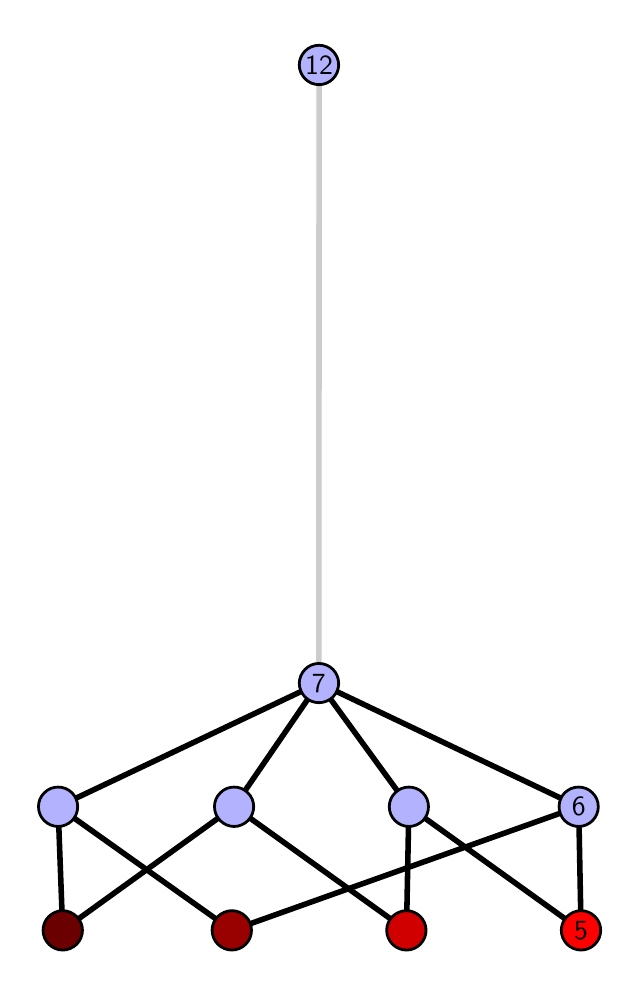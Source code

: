 \begingroup%
\makeatletter%
\begin{pgfpicture}%
\pgfpathrectangle{\pgfpointorigin}{\pgfqpoint{2.919in}{4.7in}}%
\pgfusepath{use as bounding box, clip}%
\begin{pgfscope}%
\pgfsetbuttcap%
\pgfsetmiterjoin%
\definecolor{currentfill}{rgb}{1.0,1.0,1.0}%
\pgfsetfillcolor{currentfill}%
\pgfsetlinewidth{0.0pt}%
\definecolor{currentstroke}{rgb}{1.0,1.0,1.0}%
\pgfsetstrokecolor{currentstroke}%
\pgfsetdash{}{0pt}%
\pgfpathmoveto{\pgfqpoint{0.0in}{0.0in}}%
\pgfpathlineto{\pgfqpoint{2.919in}{0.0in}}%
\pgfpathlineto{\pgfqpoint{2.919in}{4.7in}}%
\pgfpathlineto{\pgfqpoint{0.0in}{4.7in}}%
\pgfpathlineto{\pgfqpoint{0.0in}{0.0in}}%
\pgfpathclose%
\pgfusepath{fill}%
\end{pgfscope}%
\begin{pgfscope}%
\pgfsetbuttcap%
\pgfsetmiterjoin%
\definecolor{currentfill}{rgb}{1.0,1.0,1.0}%
\pgfsetfillcolor{currentfill}%
\pgfsetlinewidth{0.0pt}%
\definecolor{currentstroke}{rgb}{0.0,0.0,0.0}%
\pgfsetstrokecolor{currentstroke}%
\pgfsetstrokeopacity{0.0}%
\pgfsetdash{}{0pt}%
\pgfpathmoveto{\pgfqpoint{0.1in}{0.1in}}%
\pgfpathlineto{\pgfqpoint{2.819in}{0.1in}}%
\pgfpathlineto{\pgfqpoint{2.819in}{4.6in}}%
\pgfpathlineto{\pgfqpoint{0.1in}{4.6in}}%
\pgfpathlineto{\pgfqpoint{0.1in}{0.1in}}%
\pgfpathclose%
\pgfusepath{fill}%
\end{pgfscope}%
\begin{pgfscope}%
\pgfpathrectangle{\pgfqpoint{0.1in}{0.1in}}{\pgfqpoint{2.719in}{4.5in}}%
\pgfusepath{clip}%
\pgfsetrectcap%
\pgfsetroundjoin%
\pgfsetlinewidth{2.007pt}%
\definecolor{currentstroke}{rgb}{0.0,0.0,0.0}%
\pgfsetstrokecolor{currentstroke}%
\pgfsetdash{}{0pt}%
\pgfpathmoveto{\pgfqpoint{2.767in}{0.187in}}%
\pgfpathlineto{\pgfqpoint{1.906in}{0.805in}}%
\pgfusepath{stroke}%
\end{pgfscope}%
\begin{pgfscope}%
\pgfpathrectangle{\pgfqpoint{0.1in}{0.1in}}{\pgfqpoint{2.719in}{4.5in}}%
\pgfusepath{clip}%
\pgfsetrectcap%
\pgfsetroundjoin%
\pgfsetlinewidth{2.007pt}%
\definecolor{currentstroke}{rgb}{0.0,0.0,0.0}%
\pgfsetstrokecolor{currentstroke}%
\pgfsetdash{}{0pt}%
\pgfpathmoveto{\pgfqpoint{2.767in}{0.187in}}%
\pgfpathlineto{\pgfqpoint{2.755in}{0.805in}}%
\pgfusepath{stroke}%
\end{pgfscope}%
\begin{pgfscope}%
\pgfpathrectangle{\pgfqpoint{0.1in}{0.1in}}{\pgfqpoint{2.719in}{4.5in}}%
\pgfusepath{clip}%
\pgfsetrectcap%
\pgfsetroundjoin%
\pgfsetlinewidth{2.007pt}%
\definecolor{currentstroke}{rgb}{0.0,0.0,0.0}%
\pgfsetstrokecolor{currentstroke}%
\pgfsetdash{}{0pt}%
\pgfpathmoveto{\pgfqpoint{1.894in}{0.187in}}%
\pgfpathlineto{\pgfqpoint{1.906in}{0.805in}}%
\pgfusepath{stroke}%
\end{pgfscope}%
\begin{pgfscope}%
\pgfpathrectangle{\pgfqpoint{0.1in}{0.1in}}{\pgfqpoint{2.719in}{4.5in}}%
\pgfusepath{clip}%
\pgfsetrectcap%
\pgfsetroundjoin%
\pgfsetlinewidth{2.007pt}%
\definecolor{currentstroke}{rgb}{0.0,0.0,0.0}%
\pgfsetstrokecolor{currentstroke}%
\pgfsetdash{}{0pt}%
\pgfpathmoveto{\pgfqpoint{1.894in}{0.187in}}%
\pgfpathlineto{\pgfqpoint{1.032in}{0.805in}}%
\pgfusepath{stroke}%
\end{pgfscope}%
\begin{pgfscope}%
\pgfpathrectangle{\pgfqpoint{0.1in}{0.1in}}{\pgfqpoint{2.719in}{4.5in}}%
\pgfusepath{clip}%
\pgfsetrectcap%
\pgfsetroundjoin%
\pgfsetlinewidth{2.007pt}%
\definecolor{currentstroke}{rgb}{0.0,0.0,0.0}%
\pgfsetstrokecolor{currentstroke}%
\pgfsetdash{}{0pt}%
\pgfpathmoveto{\pgfqpoint{1.021in}{0.187in}}%
\pgfpathlineto{\pgfqpoint{2.755in}{0.805in}}%
\pgfusepath{stroke}%
\end{pgfscope}%
\begin{pgfscope}%
\pgfpathrectangle{\pgfqpoint{0.1in}{0.1in}}{\pgfqpoint{2.719in}{4.5in}}%
\pgfusepath{clip}%
\pgfsetrectcap%
\pgfsetroundjoin%
\pgfsetlinewidth{2.007pt}%
\definecolor{currentstroke}{rgb}{0.0,0.0,0.0}%
\pgfsetstrokecolor{currentstroke}%
\pgfsetdash{}{0pt}%
\pgfpathmoveto{\pgfqpoint{1.021in}{0.187in}}%
\pgfpathlineto{\pgfqpoint{0.152in}{0.805in}}%
\pgfusepath{stroke}%
\end{pgfscope}%
\begin{pgfscope}%
\pgfpathrectangle{\pgfqpoint{0.1in}{0.1in}}{\pgfqpoint{2.719in}{4.5in}}%
\pgfusepath{clip}%
\pgfsetrectcap%
\pgfsetroundjoin%
\pgfsetlinewidth{2.007pt}%
\definecolor{currentstroke}{rgb}{0.0,0.0,0.0}%
\pgfsetstrokecolor{currentstroke}%
\pgfsetdash{}{0pt}%
\pgfpathmoveto{\pgfqpoint{0.175in}{0.187in}}%
\pgfpathlineto{\pgfqpoint{1.032in}{0.805in}}%
\pgfusepath{stroke}%
\end{pgfscope}%
\begin{pgfscope}%
\pgfpathrectangle{\pgfqpoint{0.1in}{0.1in}}{\pgfqpoint{2.719in}{4.5in}}%
\pgfusepath{clip}%
\pgfsetrectcap%
\pgfsetroundjoin%
\pgfsetlinewidth{2.007pt}%
\definecolor{currentstroke}{rgb}{0.0,0.0,0.0}%
\pgfsetstrokecolor{currentstroke}%
\pgfsetdash{}{0pt}%
\pgfpathmoveto{\pgfqpoint{0.175in}{0.187in}}%
\pgfpathlineto{\pgfqpoint{0.152in}{0.805in}}%
\pgfusepath{stroke}%
\end{pgfscope}%
\begin{pgfscope}%
\pgfpathrectangle{\pgfqpoint{0.1in}{0.1in}}{\pgfqpoint{2.719in}{4.5in}}%
\pgfusepath{clip}%
\pgfsetrectcap%
\pgfsetroundjoin%
\pgfsetlinewidth{2.007pt}%
\definecolor{currentstroke}{rgb}{0.0,0.0,0.0}%
\pgfsetstrokecolor{currentstroke}%
\pgfsetdash{}{0pt}%
\pgfpathmoveto{\pgfqpoint{1.906in}{0.805in}}%
\pgfpathlineto{\pgfqpoint{1.456in}{1.423in}}%
\pgfusepath{stroke}%
\end{pgfscope}%
\begin{pgfscope}%
\pgfpathrectangle{\pgfqpoint{0.1in}{0.1in}}{\pgfqpoint{2.719in}{4.5in}}%
\pgfusepath{clip}%
\pgfsetrectcap%
\pgfsetroundjoin%
\pgfsetlinewidth{2.007pt}%
\definecolor{currentstroke}{rgb}{0.0,0.0,0.0}%
\pgfsetstrokecolor{currentstroke}%
\pgfsetdash{}{0pt}%
\pgfpathmoveto{\pgfqpoint{2.755in}{0.805in}}%
\pgfpathlineto{\pgfqpoint{1.456in}{1.423in}}%
\pgfusepath{stroke}%
\end{pgfscope}%
\begin{pgfscope}%
\pgfpathrectangle{\pgfqpoint{0.1in}{0.1in}}{\pgfqpoint{2.719in}{4.5in}}%
\pgfusepath{clip}%
\pgfsetrectcap%
\pgfsetroundjoin%
\pgfsetlinewidth{2.007pt}%
\definecolor{currentstroke}{rgb}{0.0,0.0,0.0}%
\pgfsetstrokecolor{currentstroke}%
\pgfsetdash{}{0pt}%
\pgfpathmoveto{\pgfqpoint{1.456in}{1.423in}}%
\pgfpathlineto{\pgfqpoint{1.032in}{0.805in}}%
\pgfusepath{stroke}%
\end{pgfscope}%
\begin{pgfscope}%
\pgfpathrectangle{\pgfqpoint{0.1in}{0.1in}}{\pgfqpoint{2.719in}{4.5in}}%
\pgfusepath{clip}%
\pgfsetrectcap%
\pgfsetroundjoin%
\pgfsetlinewidth{2.007pt}%
\definecolor{currentstroke}{rgb}{0.0,0.0,0.0}%
\pgfsetstrokecolor{currentstroke}%
\pgfsetdash{}{0pt}%
\pgfpathmoveto{\pgfqpoint{1.456in}{1.423in}}%
\pgfpathlineto{\pgfqpoint{0.152in}{0.805in}}%
\pgfusepath{stroke}%
\end{pgfscope}%
\begin{pgfscope}%
\pgfpathrectangle{\pgfqpoint{0.1in}{0.1in}}{\pgfqpoint{2.719in}{4.5in}}%
\pgfusepath{clip}%
\pgfsetrectcap%
\pgfsetroundjoin%
\pgfsetlinewidth{2.007pt}%
\definecolor{currentstroke}{rgb}{0.8,0.8,0.8}%
\pgfsetstrokecolor{currentstroke}%
\pgfsetdash{}{0pt}%
\pgfpathmoveto{\pgfqpoint{1.456in}{1.423in}}%
\pgfpathlineto{\pgfqpoint{1.457in}{4.513in}}%
\pgfusepath{stroke}%
\end{pgfscope}%
\begin{pgfscope}%
\pgfsetbuttcap%
\pgfsetroundjoin%
\definecolor{currentfill}{rgb}{0.7,0.7,1.0}%
\pgfsetfillcolor{currentfill}%
\pgfsetlinewidth{1.004pt}%
\definecolor{currentstroke}{rgb}{0.0,0.0,0.0}%
\pgfsetstrokecolor{currentstroke}%
\pgfsetdash{}{0pt}%
\pgfpathmoveto{\pgfqpoint{0.152in}{0.706in}}%
\pgfpathcurveto{\pgfqpoint{0.178in}{0.706in}}{\pgfqpoint{0.203in}{0.717in}}{\pgfqpoint{0.222in}{0.735in}}%
\pgfpathcurveto{\pgfqpoint{0.24in}{0.754in}}{\pgfqpoint{0.25in}{0.779in}}{\pgfqpoint{0.25in}{0.805in}}%
\pgfpathcurveto{\pgfqpoint{0.25in}{0.831in}}{\pgfqpoint{0.24in}{0.856in}}{\pgfqpoint{0.222in}{0.874in}}%
\pgfpathcurveto{\pgfqpoint{0.203in}{0.893in}}{\pgfqpoint{0.178in}{0.903in}}{\pgfqpoint{0.152in}{0.903in}}%
\pgfpathcurveto{\pgfqpoint{0.126in}{0.903in}}{\pgfqpoint{0.101in}{0.893in}}{\pgfqpoint{0.083in}{0.874in}}%
\pgfpathcurveto{\pgfqpoint{0.064in}{0.856in}}{\pgfqpoint{0.054in}{0.831in}}{\pgfqpoint{0.054in}{0.805in}}%
\pgfpathcurveto{\pgfqpoint{0.054in}{0.779in}}{\pgfqpoint{0.064in}{0.754in}}{\pgfqpoint{0.083in}{0.735in}}%
\pgfpathcurveto{\pgfqpoint{0.101in}{0.717in}}{\pgfqpoint{0.126in}{0.706in}}{\pgfqpoint{0.152in}{0.706in}}%
\pgfpathlineto{\pgfqpoint{0.152in}{0.706in}}%
\pgfpathclose%
\pgfusepath{stroke,fill}%
\end{pgfscope}%
\begin{pgfscope}%
\pgfsetbuttcap%
\pgfsetroundjoin%
\definecolor{currentfill}{rgb}{0.7,0.7,1.0}%
\pgfsetfillcolor{currentfill}%
\pgfsetlinewidth{1.004pt}%
\definecolor{currentstroke}{rgb}{0.0,0.0,0.0}%
\pgfsetstrokecolor{currentstroke}%
\pgfsetdash{}{0pt}%
\pgfpathmoveto{\pgfqpoint{1.032in}{0.706in}}%
\pgfpathcurveto{\pgfqpoint{1.058in}{0.706in}}{\pgfqpoint{1.083in}{0.717in}}{\pgfqpoint{1.101in}{0.735in}}%
\pgfpathcurveto{\pgfqpoint{1.12in}{0.754in}}{\pgfqpoint{1.13in}{0.779in}}{\pgfqpoint{1.13in}{0.805in}}%
\pgfpathcurveto{\pgfqpoint{1.13in}{0.831in}}{\pgfqpoint{1.12in}{0.856in}}{\pgfqpoint{1.101in}{0.874in}}%
\pgfpathcurveto{\pgfqpoint{1.083in}{0.893in}}{\pgfqpoint{1.058in}{0.903in}}{\pgfqpoint{1.032in}{0.903in}}%
\pgfpathcurveto{\pgfqpoint{1.006in}{0.903in}}{\pgfqpoint{0.981in}{0.893in}}{\pgfqpoint{0.963in}{0.874in}}%
\pgfpathcurveto{\pgfqpoint{0.944in}{0.856in}}{\pgfqpoint{0.934in}{0.831in}}{\pgfqpoint{0.934in}{0.805in}}%
\pgfpathcurveto{\pgfqpoint{0.934in}{0.779in}}{\pgfqpoint{0.944in}{0.754in}}{\pgfqpoint{0.963in}{0.735in}}%
\pgfpathcurveto{\pgfqpoint{0.981in}{0.717in}}{\pgfqpoint{1.006in}{0.706in}}{\pgfqpoint{1.032in}{0.706in}}%
\pgfpathlineto{\pgfqpoint{1.032in}{0.706in}}%
\pgfpathclose%
\pgfusepath{stroke,fill}%
\end{pgfscope}%
\begin{pgfscope}%
\pgfsetbuttcap%
\pgfsetroundjoin%
\definecolor{currentfill}{rgb}{0.7,0.7,1.0}%
\pgfsetfillcolor{currentfill}%
\pgfsetlinewidth{1.004pt}%
\definecolor{currentstroke}{rgb}{0.0,0.0,0.0}%
\pgfsetstrokecolor{currentstroke}%
\pgfsetdash{}{0pt}%
\pgfpathmoveto{\pgfqpoint{1.906in}{0.706in}}%
\pgfpathcurveto{\pgfqpoint{1.932in}{0.706in}}{\pgfqpoint{1.957in}{0.717in}}{\pgfqpoint{1.976in}{0.735in}}%
\pgfpathcurveto{\pgfqpoint{1.994in}{0.754in}}{\pgfqpoint{2.004in}{0.779in}}{\pgfqpoint{2.004in}{0.805in}}%
\pgfpathcurveto{\pgfqpoint{2.004in}{0.831in}}{\pgfqpoint{1.994in}{0.856in}}{\pgfqpoint{1.976in}{0.874in}}%
\pgfpathcurveto{\pgfqpoint{1.957in}{0.893in}}{\pgfqpoint{1.932in}{0.903in}}{\pgfqpoint{1.906in}{0.903in}}%
\pgfpathcurveto{\pgfqpoint{1.88in}{0.903in}}{\pgfqpoint{1.855in}{0.893in}}{\pgfqpoint{1.837in}{0.874in}}%
\pgfpathcurveto{\pgfqpoint{1.818in}{0.856in}}{\pgfqpoint{1.808in}{0.831in}}{\pgfqpoint{1.808in}{0.805in}}%
\pgfpathcurveto{\pgfqpoint{1.808in}{0.779in}}{\pgfqpoint{1.818in}{0.754in}}{\pgfqpoint{1.837in}{0.735in}}%
\pgfpathcurveto{\pgfqpoint{1.855in}{0.717in}}{\pgfqpoint{1.88in}{0.706in}}{\pgfqpoint{1.906in}{0.706in}}%
\pgfpathlineto{\pgfqpoint{1.906in}{0.706in}}%
\pgfpathclose%
\pgfusepath{stroke,fill}%
\end{pgfscope}%
\begin{pgfscope}%
\pgfsetbuttcap%
\pgfsetroundjoin%
\definecolor{currentfill}{rgb}{0.7,0.7,1.0}%
\pgfsetfillcolor{currentfill}%
\pgfsetlinewidth{1.004pt}%
\definecolor{currentstroke}{rgb}{0.0,0.0,0.0}%
\pgfsetstrokecolor{currentstroke}%
\pgfsetdash{}{0pt}%
\pgfpathmoveto{\pgfqpoint{2.755in}{0.706in}}%
\pgfpathcurveto{\pgfqpoint{2.781in}{0.706in}}{\pgfqpoint{2.806in}{0.717in}}{\pgfqpoint{2.824in}{0.735in}}%
\pgfpathcurveto{\pgfqpoint{2.843in}{0.754in}}{\pgfqpoint{2.853in}{0.779in}}{\pgfqpoint{2.853in}{0.805in}}%
\pgfpathcurveto{\pgfqpoint{2.853in}{0.831in}}{\pgfqpoint{2.843in}{0.856in}}{\pgfqpoint{2.824in}{0.874in}}%
\pgfpathcurveto{\pgfqpoint{2.806in}{0.893in}}{\pgfqpoint{2.781in}{0.903in}}{\pgfqpoint{2.755in}{0.903in}}%
\pgfpathcurveto{\pgfqpoint{2.729in}{0.903in}}{\pgfqpoint{2.704in}{0.893in}}{\pgfqpoint{2.685in}{0.874in}}%
\pgfpathcurveto{\pgfqpoint{2.667in}{0.856in}}{\pgfqpoint{2.657in}{0.831in}}{\pgfqpoint{2.657in}{0.805in}}%
\pgfpathcurveto{\pgfqpoint{2.657in}{0.779in}}{\pgfqpoint{2.667in}{0.754in}}{\pgfqpoint{2.685in}{0.735in}}%
\pgfpathcurveto{\pgfqpoint{2.704in}{0.717in}}{\pgfqpoint{2.729in}{0.706in}}{\pgfqpoint{2.755in}{0.706in}}%
\pgfpathlineto{\pgfqpoint{2.755in}{0.706in}}%
\pgfpathclose%
\pgfusepath{stroke,fill}%
\end{pgfscope}%
\begin{pgfscope}%
\pgfsetbuttcap%
\pgfsetroundjoin%
\definecolor{currentfill}{rgb}{0.7,0.7,1.0}%
\pgfsetfillcolor{currentfill}%
\pgfsetlinewidth{1.004pt}%
\definecolor{currentstroke}{rgb}{0.0,0.0,0.0}%
\pgfsetstrokecolor{currentstroke}%
\pgfsetdash{}{0pt}%
\pgfpathmoveto{\pgfqpoint{1.456in}{1.325in}}%
\pgfpathcurveto{\pgfqpoint{1.482in}{1.325in}}{\pgfqpoint{1.507in}{1.335in}}{\pgfqpoint{1.526in}{1.353in}}%
\pgfpathcurveto{\pgfqpoint{1.544in}{1.372in}}{\pgfqpoint{1.555in}{1.397in}}{\pgfqpoint{1.555in}{1.423in}}%
\pgfpathcurveto{\pgfqpoint{1.555in}{1.449in}}{\pgfqpoint{1.544in}{1.474in}}{\pgfqpoint{1.526in}{1.492in}}%
\pgfpathcurveto{\pgfqpoint{1.507in}{1.511in}}{\pgfqpoint{1.482in}{1.521in}}{\pgfqpoint{1.456in}{1.521in}}%
\pgfpathcurveto{\pgfqpoint{1.43in}{1.521in}}{\pgfqpoint{1.405in}{1.511in}}{\pgfqpoint{1.387in}{1.492in}}%
\pgfpathcurveto{\pgfqpoint{1.369in}{1.474in}}{\pgfqpoint{1.358in}{1.449in}}{\pgfqpoint{1.358in}{1.423in}}%
\pgfpathcurveto{\pgfqpoint{1.358in}{1.397in}}{\pgfqpoint{1.369in}{1.372in}}{\pgfqpoint{1.387in}{1.353in}}%
\pgfpathcurveto{\pgfqpoint{1.405in}{1.335in}}{\pgfqpoint{1.43in}{1.325in}}{\pgfqpoint{1.456in}{1.325in}}%
\pgfpathlineto{\pgfqpoint{1.456in}{1.325in}}%
\pgfpathclose%
\pgfusepath{stroke,fill}%
\end{pgfscope}%
\begin{pgfscope}%
\pgfsetbuttcap%
\pgfsetroundjoin%
\definecolor{currentfill}{rgb}{0.7,0.7,1.0}%
\pgfsetfillcolor{currentfill}%
\pgfsetlinewidth{1.004pt}%
\definecolor{currentstroke}{rgb}{0.0,0.0,0.0}%
\pgfsetstrokecolor{currentstroke}%
\pgfsetdash{}{0pt}%
\pgfpathmoveto{\pgfqpoint{1.457in}{4.415in}}%
\pgfpathcurveto{\pgfqpoint{1.483in}{4.415in}}{\pgfqpoint{1.508in}{4.426in}}{\pgfqpoint{1.526in}{4.444in}}%
\pgfpathcurveto{\pgfqpoint{1.544in}{4.462in}}{\pgfqpoint{1.555in}{4.487in}}{\pgfqpoint{1.555in}{4.513in}}%
\pgfpathcurveto{\pgfqpoint{1.555in}{4.54in}}{\pgfqpoint{1.544in}{4.564in}}{\pgfqpoint{1.526in}{4.583in}}%
\pgfpathcurveto{\pgfqpoint{1.508in}{4.601in}}{\pgfqpoint{1.483in}{4.612in}}{\pgfqpoint{1.457in}{4.612in}}%
\pgfpathcurveto{\pgfqpoint{1.43in}{4.612in}}{\pgfqpoint{1.405in}{4.601in}}{\pgfqpoint{1.387in}{4.583in}}%
\pgfpathcurveto{\pgfqpoint{1.369in}{4.564in}}{\pgfqpoint{1.358in}{4.54in}}{\pgfqpoint{1.358in}{4.513in}}%
\pgfpathcurveto{\pgfqpoint{1.358in}{4.487in}}{\pgfqpoint{1.369in}{4.462in}}{\pgfqpoint{1.387in}{4.444in}}%
\pgfpathcurveto{\pgfqpoint{1.405in}{4.426in}}{\pgfqpoint{1.43in}{4.415in}}{\pgfqpoint{1.457in}{4.415in}}%
\pgfpathlineto{\pgfqpoint{1.457in}{4.415in}}%
\pgfpathclose%
\pgfusepath{stroke,fill}%
\end{pgfscope}%
\begin{pgfscope}%
\pgfsetbuttcap%
\pgfsetroundjoin%
\definecolor{currentfill}{rgb}{0.418,0.0,0.0}%
\pgfsetfillcolor{currentfill}%
\pgfsetlinewidth{1.004pt}%
\definecolor{currentstroke}{rgb}{0.0,0.0,0.0}%
\pgfsetstrokecolor{currentstroke}%
\pgfsetdash{}{0pt}%
\pgfpathmoveto{\pgfqpoint{0.175in}{0.088in}}%
\pgfpathcurveto{\pgfqpoint{0.201in}{0.088in}}{\pgfqpoint{0.226in}{0.099in}}{\pgfqpoint{0.245in}{0.117in}}%
\pgfpathcurveto{\pgfqpoint{0.263in}{0.136in}}{\pgfqpoint{0.274in}{0.16in}}{\pgfqpoint{0.274in}{0.187in}}%
\pgfpathcurveto{\pgfqpoint{0.274in}{0.213in}}{\pgfqpoint{0.263in}{0.238in}}{\pgfqpoint{0.245in}{0.256in}}%
\pgfpathcurveto{\pgfqpoint{0.226in}{0.274in}}{\pgfqpoint{0.201in}{0.285in}}{\pgfqpoint{0.175in}{0.285in}}%
\pgfpathcurveto{\pgfqpoint{0.149in}{0.285in}}{\pgfqpoint{0.124in}{0.274in}}{\pgfqpoint{0.106in}{0.256in}}%
\pgfpathcurveto{\pgfqpoint{0.087in}{0.238in}}{\pgfqpoint{0.077in}{0.213in}}{\pgfqpoint{0.077in}{0.187in}}%
\pgfpathcurveto{\pgfqpoint{0.077in}{0.16in}}{\pgfqpoint{0.087in}{0.136in}}{\pgfqpoint{0.106in}{0.117in}}%
\pgfpathcurveto{\pgfqpoint{0.124in}{0.099in}}{\pgfqpoint{0.149in}{0.088in}}{\pgfqpoint{0.175in}{0.088in}}%
\pgfpathlineto{\pgfqpoint{0.175in}{0.088in}}%
\pgfpathclose%
\pgfusepath{stroke,fill}%
\end{pgfscope}%
\begin{pgfscope}%
\pgfsetbuttcap%
\pgfsetroundjoin%
\definecolor{currentfill}{rgb}{0.6,0.0,0.0}%
\pgfsetfillcolor{currentfill}%
\pgfsetlinewidth{1.004pt}%
\definecolor{currentstroke}{rgb}{0.0,0.0,0.0}%
\pgfsetstrokecolor{currentstroke}%
\pgfsetdash{}{0pt}%
\pgfpathmoveto{\pgfqpoint{1.021in}{0.088in}}%
\pgfpathcurveto{\pgfqpoint{1.047in}{0.088in}}{\pgfqpoint{1.072in}{0.099in}}{\pgfqpoint{1.09in}{0.117in}}%
\pgfpathcurveto{\pgfqpoint{1.109in}{0.136in}}{\pgfqpoint{1.119in}{0.16in}}{\pgfqpoint{1.119in}{0.187in}}%
\pgfpathcurveto{\pgfqpoint{1.119in}{0.213in}}{\pgfqpoint{1.109in}{0.238in}}{\pgfqpoint{1.09in}{0.256in}}%
\pgfpathcurveto{\pgfqpoint{1.072in}{0.274in}}{\pgfqpoint{1.047in}{0.285in}}{\pgfqpoint{1.021in}{0.285in}}%
\pgfpathcurveto{\pgfqpoint{0.995in}{0.285in}}{\pgfqpoint{0.97in}{0.274in}}{\pgfqpoint{0.951in}{0.256in}}%
\pgfpathcurveto{\pgfqpoint{0.933in}{0.238in}}{\pgfqpoint{0.922in}{0.213in}}{\pgfqpoint{0.922in}{0.187in}}%
\pgfpathcurveto{\pgfqpoint{0.922in}{0.16in}}{\pgfqpoint{0.933in}{0.136in}}{\pgfqpoint{0.951in}{0.117in}}%
\pgfpathcurveto{\pgfqpoint{0.97in}{0.099in}}{\pgfqpoint{0.995in}{0.088in}}{\pgfqpoint{1.021in}{0.088in}}%
\pgfpathlineto{\pgfqpoint{1.021in}{0.088in}}%
\pgfpathclose%
\pgfusepath{stroke,fill}%
\end{pgfscope}%
\begin{pgfscope}%
\pgfsetbuttcap%
\pgfsetroundjoin%
\definecolor{currentfill}{rgb}{0.818,0.0,0.0}%
\pgfsetfillcolor{currentfill}%
\pgfsetlinewidth{1.004pt}%
\definecolor{currentstroke}{rgb}{0.0,0.0,0.0}%
\pgfsetstrokecolor{currentstroke}%
\pgfsetdash{}{0pt}%
\pgfpathmoveto{\pgfqpoint{1.894in}{0.088in}}%
\pgfpathcurveto{\pgfqpoint{1.92in}{0.088in}}{\pgfqpoint{1.945in}{0.099in}}{\pgfqpoint{1.963in}{0.117in}}%
\pgfpathcurveto{\pgfqpoint{1.981in}{0.136in}}{\pgfqpoint{1.992in}{0.16in}}{\pgfqpoint{1.992in}{0.187in}}%
\pgfpathcurveto{\pgfqpoint{1.992in}{0.213in}}{\pgfqpoint{1.981in}{0.238in}}{\pgfqpoint{1.963in}{0.256in}}%
\pgfpathcurveto{\pgfqpoint{1.945in}{0.274in}}{\pgfqpoint{1.92in}{0.285in}}{\pgfqpoint{1.894in}{0.285in}}%
\pgfpathcurveto{\pgfqpoint{1.868in}{0.285in}}{\pgfqpoint{1.843in}{0.274in}}{\pgfqpoint{1.824in}{0.256in}}%
\pgfpathcurveto{\pgfqpoint{1.806in}{0.238in}}{\pgfqpoint{1.795in}{0.213in}}{\pgfqpoint{1.795in}{0.187in}}%
\pgfpathcurveto{\pgfqpoint{1.795in}{0.16in}}{\pgfqpoint{1.806in}{0.136in}}{\pgfqpoint{1.824in}{0.117in}}%
\pgfpathcurveto{\pgfqpoint{1.843in}{0.099in}}{\pgfqpoint{1.868in}{0.088in}}{\pgfqpoint{1.894in}{0.088in}}%
\pgfpathlineto{\pgfqpoint{1.894in}{0.088in}}%
\pgfpathclose%
\pgfusepath{stroke,fill}%
\end{pgfscope}%
\begin{pgfscope}%
\pgfsetbuttcap%
\pgfsetroundjoin%
\definecolor{currentfill}{rgb}{1.0,0.0,0.0}%
\pgfsetfillcolor{currentfill}%
\pgfsetlinewidth{1.004pt}%
\definecolor{currentstroke}{rgb}{0.0,0.0,0.0}%
\pgfsetstrokecolor{currentstroke}%
\pgfsetdash{}{0pt}%
\pgfpathmoveto{\pgfqpoint{2.767in}{0.088in}}%
\pgfpathcurveto{\pgfqpoint{2.793in}{0.088in}}{\pgfqpoint{2.818in}{0.099in}}{\pgfqpoint{2.836in}{0.117in}}%
\pgfpathcurveto{\pgfqpoint{2.855in}{0.136in}}{\pgfqpoint{2.865in}{0.16in}}{\pgfqpoint{2.865in}{0.187in}}%
\pgfpathcurveto{\pgfqpoint{2.865in}{0.213in}}{\pgfqpoint{2.855in}{0.238in}}{\pgfqpoint{2.836in}{0.256in}}%
\pgfpathcurveto{\pgfqpoint{2.818in}{0.274in}}{\pgfqpoint{2.793in}{0.285in}}{\pgfqpoint{2.767in}{0.285in}}%
\pgfpathcurveto{\pgfqpoint{2.741in}{0.285in}}{\pgfqpoint{2.716in}{0.274in}}{\pgfqpoint{2.697in}{0.256in}}%
\pgfpathcurveto{\pgfqpoint{2.679in}{0.238in}}{\pgfqpoint{2.668in}{0.213in}}{\pgfqpoint{2.668in}{0.187in}}%
\pgfpathcurveto{\pgfqpoint{2.668in}{0.16in}}{\pgfqpoint{2.679in}{0.136in}}{\pgfqpoint{2.697in}{0.117in}}%
\pgfpathcurveto{\pgfqpoint{2.716in}{0.099in}}{\pgfqpoint{2.741in}{0.088in}}{\pgfqpoint{2.767in}{0.088in}}%
\pgfpathlineto{\pgfqpoint{2.767in}{0.088in}}%
\pgfpathclose%
\pgfusepath{stroke,fill}%
\end{pgfscope}%
\begin{pgfscope}%
\definecolor{textcolor}{rgb}{0.0,0.0,0.0}%
\pgfsetstrokecolor{textcolor}%
\pgfsetfillcolor{textcolor}%
\pgftext[x=2.767in,y=0.187in,,]{\color{textcolor}\sffamily\fontsize{10.0}{12.0}\selectfont 5}%
\end{pgfscope}%
\begin{pgfscope}%
\definecolor{textcolor}{rgb}{0.0,0.0,0.0}%
\pgfsetstrokecolor{textcolor}%
\pgfsetfillcolor{textcolor}%
\pgftext[x=2.755in,y=0.805in,,]{\color{textcolor}\sffamily\fontsize{10.0}{12.0}\selectfont 6}%
\end{pgfscope}%
\begin{pgfscope}%
\definecolor{textcolor}{rgb}{0.0,0.0,0.0}%
\pgfsetstrokecolor{textcolor}%
\pgfsetfillcolor{textcolor}%
\pgftext[x=1.456in,y=1.423in,,]{\color{textcolor}\sffamily\fontsize{10.0}{12.0}\selectfont 7}%
\end{pgfscope}%
\begin{pgfscope}%
\definecolor{textcolor}{rgb}{0.0,0.0,0.0}%
\pgfsetstrokecolor{textcolor}%
\pgfsetfillcolor{textcolor}%
\pgftext[x=1.457in,y=4.513in,,]{\color{textcolor}\sffamily\fontsize{10.0}{12.0}\selectfont 12}%
\end{pgfscope}%
\end{pgfpicture}%
\makeatother%
\endgroup%
